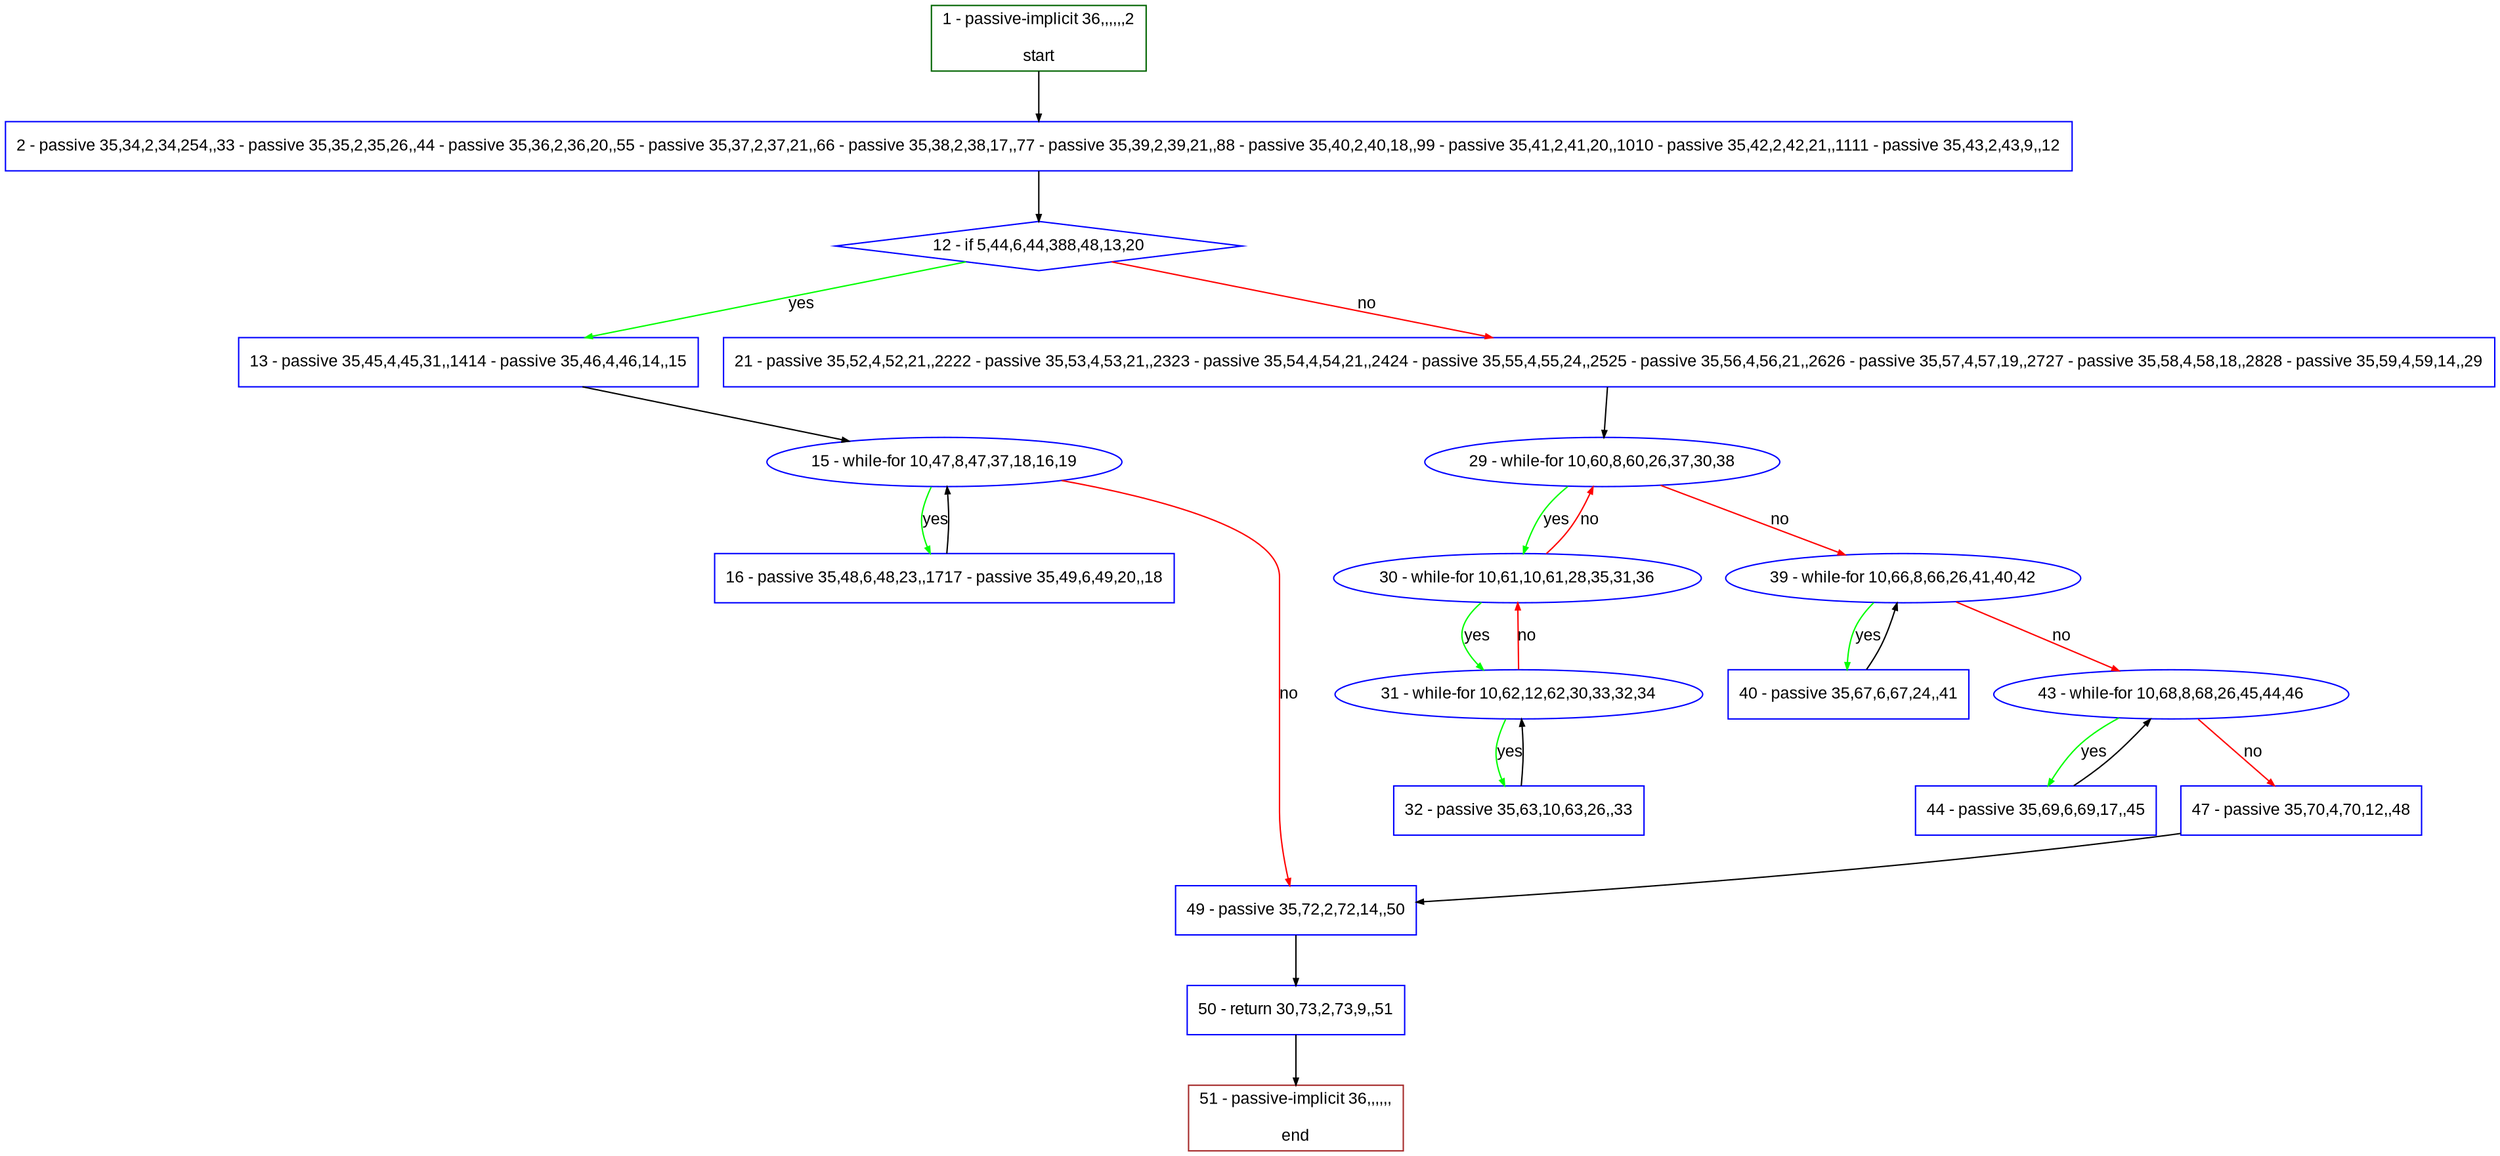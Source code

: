 digraph "" {
  graph [pack="true", label="", fontsize="12", packmode="clust", fontname="Arial", fillcolor="#FFFFCC", bgcolor="white", style="rounded,filled", compound="true"];
  node [node_initialized="no", label="", color="grey", fontsize="12", fillcolor="white", fontname="Arial", style="filled", shape="rectangle", compound="true", fixedsize="false"];
  edge [fontcolor="black", arrowhead="normal", arrowtail="none", arrowsize="0.5", ltail="", label="", color="black", fontsize="12", lhead="", fontname="Arial", dir="forward", compound="true"];
  __N1 [label="2 - passive 35,34,2,34,254,,33 - passive 35,35,2,35,26,,44 - passive 35,36,2,36,20,,55 - passive 35,37,2,37,21,,66 - passive 35,38,2,38,17,,77 - passive 35,39,2,39,21,,88 - passive 35,40,2,40,18,,99 - passive 35,41,2,41,20,,1010 - passive 35,42,2,42,21,,1111 - passive 35,43,2,43,9,,12", color="#0000ff", fillcolor="#ffffff", style="filled", shape="box"];
  __N2 [label="1 - passive-implicit 36,,,,,,2\n\nstart", color="#006400", fillcolor="#ffffff", style="filled", shape="box"];
  __N3 [label="12 - if 5,44,6,44,388,48,13,20", color="#0000ff", fillcolor="#ffffff", style="filled", shape="diamond"];
  __N4 [label="13 - passive 35,45,4,45,31,,1414 - passive 35,46,4,46,14,,15", color="#0000ff", fillcolor="#ffffff", style="filled", shape="box"];
  __N5 [label="21 - passive 35,52,4,52,21,,2222 - passive 35,53,4,53,21,,2323 - passive 35,54,4,54,21,,2424 - passive 35,55,4,55,24,,2525 - passive 35,56,4,56,21,,2626 - passive 35,57,4,57,19,,2727 - passive 35,58,4,58,18,,2828 - passive 35,59,4,59,14,,29", color="#0000ff", fillcolor="#ffffff", style="filled", shape="box"];
  __N6 [label="15 - while-for 10,47,8,47,37,18,16,19", color="#0000ff", fillcolor="#ffffff", style="filled", shape="oval"];
  __N7 [label="16 - passive 35,48,6,48,23,,1717 - passive 35,49,6,49,20,,18", color="#0000ff", fillcolor="#ffffff", style="filled", shape="box"];
  __N8 [label="49 - passive 35,72,2,72,14,,50", color="#0000ff", fillcolor="#ffffff", style="filled", shape="box"];
  __N9 [label="29 - while-for 10,60,8,60,26,37,30,38", color="#0000ff", fillcolor="#ffffff", style="filled", shape="oval"];
  __N10 [label="30 - while-for 10,61,10,61,28,35,31,36", color="#0000ff", fillcolor="#ffffff", style="filled", shape="oval"];
  __N11 [label="39 - while-for 10,66,8,66,26,41,40,42", color="#0000ff", fillcolor="#ffffff", style="filled", shape="oval"];
  __N12 [label="31 - while-for 10,62,12,62,30,33,32,34", color="#0000ff", fillcolor="#ffffff", style="filled", shape="oval"];
  __N13 [label="32 - passive 35,63,10,63,26,,33", color="#0000ff", fillcolor="#ffffff", style="filled", shape="box"];
  __N14 [label="40 - passive 35,67,6,67,24,,41", color="#0000ff", fillcolor="#ffffff", style="filled", shape="box"];
  __N15 [label="43 - while-for 10,68,8,68,26,45,44,46", color="#0000ff", fillcolor="#ffffff", style="filled", shape="oval"];
  __N16 [label="44 - passive 35,69,6,69,17,,45", color="#0000ff", fillcolor="#ffffff", style="filled", shape="box"];
  __N17 [label="47 - passive 35,70,4,70,12,,48", color="#0000ff", fillcolor="#ffffff", style="filled", shape="box"];
  __N18 [label="50 - return 30,73,2,73,9,,51", color="#0000ff", fillcolor="#ffffff", style="filled", shape="box"];
  __N19 [label="51 - passive-implicit 36,,,,,,\n\nend", color="#a52a2a", fillcolor="#ffffff", style="filled", shape="box"];
  __N2 -> __N1 [arrowhead="normal", arrowtail="none", color="#000000", label="", dir="forward"];
  __N1 -> __N3 [arrowhead="normal", arrowtail="none", color="#000000", label="", dir="forward"];
  __N3 -> __N4 [arrowhead="normal", arrowtail="none", color="#00ff00", label="yes", dir="forward"];
  __N3 -> __N5 [arrowhead="normal", arrowtail="none", color="#ff0000", label="no", dir="forward"];
  __N4 -> __N6 [arrowhead="normal", arrowtail="none", color="#000000", label="", dir="forward"];
  __N6 -> __N7 [arrowhead="normal", arrowtail="none", color="#00ff00", label="yes", dir="forward"];
  __N7 -> __N6 [arrowhead="normal", arrowtail="none", color="#000000", label="", dir="forward"];
  __N6 -> __N8 [arrowhead="normal", arrowtail="none", color="#ff0000", label="no", dir="forward"];
  __N5 -> __N9 [arrowhead="normal", arrowtail="none", color="#000000", label="", dir="forward"];
  __N9 -> __N10 [arrowhead="normal", arrowtail="none", color="#00ff00", label="yes", dir="forward"];
  __N10 -> __N9 [arrowhead="normal", arrowtail="none", color="#ff0000", label="no", dir="forward"];
  __N9 -> __N11 [arrowhead="normal", arrowtail="none", color="#ff0000", label="no", dir="forward"];
  __N10 -> __N12 [arrowhead="normal", arrowtail="none", color="#00ff00", label="yes", dir="forward"];
  __N12 -> __N10 [arrowhead="normal", arrowtail="none", color="#ff0000", label="no", dir="forward"];
  __N12 -> __N13 [arrowhead="normal", arrowtail="none", color="#00ff00", label="yes", dir="forward"];
  __N13 -> __N12 [arrowhead="normal", arrowtail="none", color="#000000", label="", dir="forward"];
  __N11 -> __N14 [arrowhead="normal", arrowtail="none", color="#00ff00", label="yes", dir="forward"];
  __N14 -> __N11 [arrowhead="normal", arrowtail="none", color="#000000", label="", dir="forward"];
  __N11 -> __N15 [arrowhead="normal", arrowtail="none", color="#ff0000", label="no", dir="forward"];
  __N15 -> __N16 [arrowhead="normal", arrowtail="none", color="#00ff00", label="yes", dir="forward"];
  __N16 -> __N15 [arrowhead="normal", arrowtail="none", color="#000000", label="", dir="forward"];
  __N15 -> __N17 [arrowhead="normal", arrowtail="none", color="#ff0000", label="no", dir="forward"];
  __N17 -> __N8 [arrowhead="normal", arrowtail="none", color="#000000", label="", dir="forward"];
  __N8 -> __N18 [arrowhead="normal", arrowtail="none", color="#000000", label="", dir="forward"];
  __N18 -> __N19 [arrowhead="normal", arrowtail="none", color="#000000", label="", dir="forward"];
}
